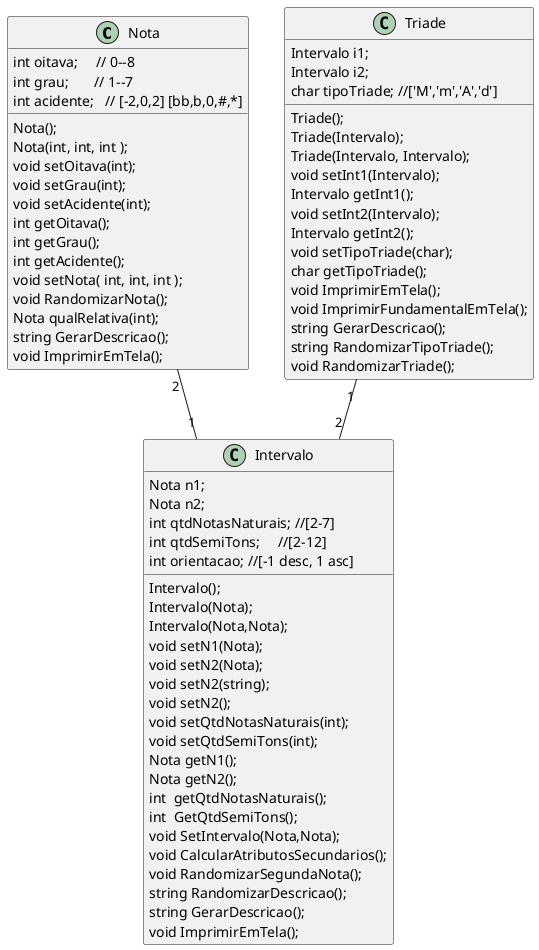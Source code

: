 @startuml

Nota "2"--"1" Intervalo 
Triade "1" -- "2" Intervalo

class Nota {
    Nota(); 
    Nota(int, int, int ); 
    void setOitava(int);
    void setGrau(int);
    void setAcidente(int);
    int getOitava();
    int getGrau();
    int getAcidente();
    void setNota( int, int, int ); 
    void RandomizarNota();
    Nota qualRelativa(int);
    string GerarDescricao();
    void ImprimirEmTela();
    int oitava;     // 0--8 
    int grau;       // 1--7 
    int acidente;   // [-2,0,2] [bb,b,0,#,*]
}

class Intervalo {
    Intervalo();
    Intervalo(Nota);
    Intervalo(Nota,Nota);
    void setN1(Nota);
    void setN2(Nota);
    void setN2(string);
    void setN2();
    void setQtdNotasNaturais(int);
    void setQtdSemiTons(int);
    Nota getN1();
    Nota getN2();
    int  getQtdNotasNaturais();
    int  GetQtdSemiTons();
    void SetIntervalo(Nota,Nota);
    void CalcularAtributosSecundarios();
    void RandomizarSegundaNota();
    string RandomizarDescricao();
    string GerarDescricao();
    void ImprimirEmTela();
    Nota n1;
    Nota n2;
    int qtdNotasNaturais; //[2-7]
    int qtdSemiTons;     //[2-12]
    int orientacao; //[-1 desc, 1 asc]
}

class Triade{
    Triade();
    Triade(Intervalo);
    Triade(Intervalo, Intervalo);
    void setInt1(Intervalo);
    Intervalo getInt1();
    void setInt2(Intervalo);
    Intervalo getInt2();
    void setTipoTriade(char);
    char getTipoTriade();
    void ImprimirEmTela();
    void ImprimirFundamentalEmTela();
    string GerarDescricao();
    string RandomizarTipoTriade();
    void RandomizarTriade();
    Intervalo i1;
    Intervalo i2;
    char tipoTriade; //['M','m','A','d']
}

@enduml
